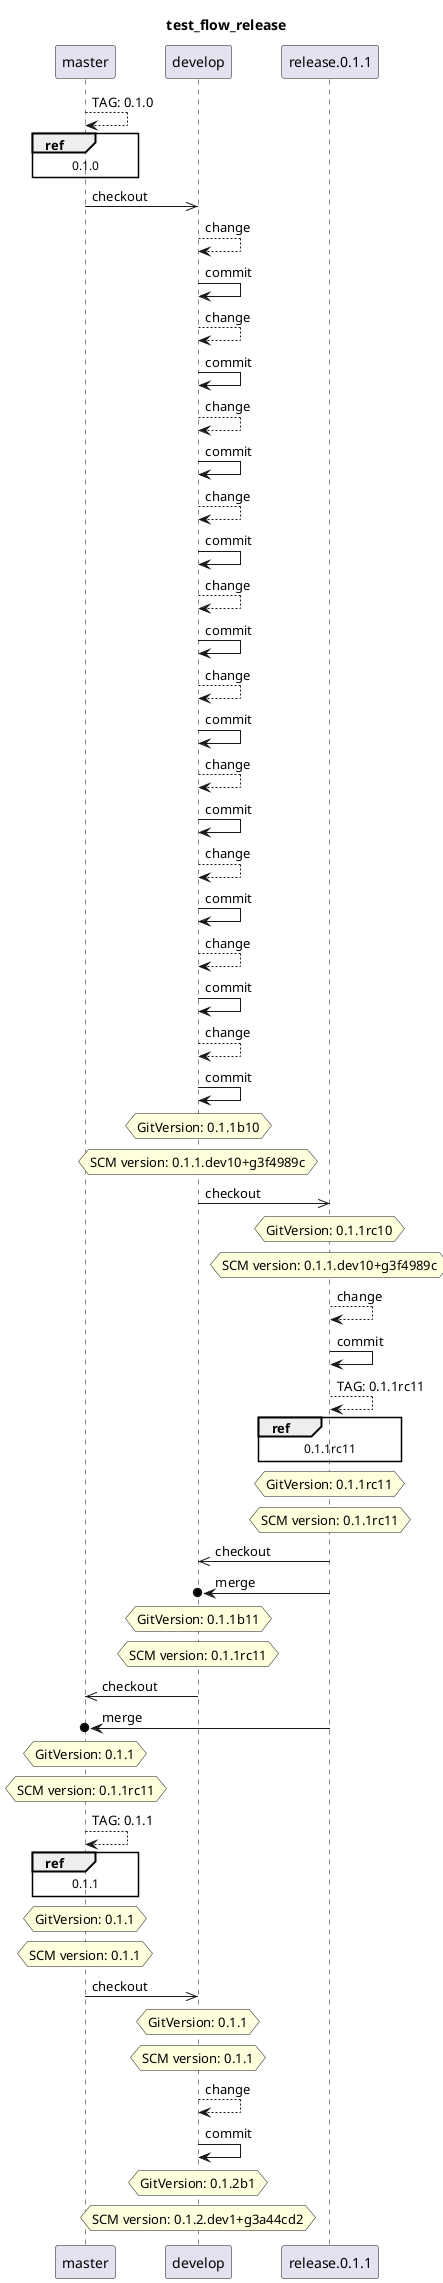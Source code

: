 @startuml
title test_flow_release
skinparam ParticipantPadding 20
skinparam BoxPadding 10
participant master
master --> master: TAG: 0.1.0
ref over master: 0.1.0
master ->> develop: checkout
develop --> develop: change
develop -> develop: commit
develop --> develop: change
develop -> develop: commit
develop --> develop: change
develop -> develop: commit
develop --> develop: change
develop -> develop: commit
develop --> develop: change
develop -> develop: commit
develop --> develop: change
develop -> develop: commit
develop --> develop: change
develop -> develop: commit
develop --> develop: change
develop -> develop: commit
develop --> develop: change
develop -> develop: commit
develop --> develop: change
develop -> develop: commit
hnote over develop: GitVersion: 0.1.1b10
hnote over develop: SCM version: 0.1.1.dev10+g3f4989c
develop ->> release.0.1.1: checkout
hnote over release.0.1.1: GitVersion: 0.1.1rc10
hnote over release.0.1.1: SCM version: 0.1.1.dev10+g3f4989c
release.0.1.1 --> release.0.1.1: change
release.0.1.1 -> release.0.1.1: commit
release.0.1.1 --> release.0.1.1: TAG: 0.1.1rc11
ref over release.0.1.1: 0.1.1rc11
hnote over release.0.1.1: GitVersion: 0.1.1rc11
hnote over release.0.1.1: SCM version: 0.1.1rc11
release.0.1.1 ->> develop: checkout
release.0.1.1 ->o develop: merge
hnote over develop: GitVersion: 0.1.1b11
hnote over develop: SCM version: 0.1.1rc11
develop ->> master: checkout
release.0.1.1 ->o master: merge
hnote over master: GitVersion: 0.1.1
hnote over master: SCM version: 0.1.1rc11
master --> master: TAG: 0.1.1
ref over master: 0.1.1
hnote over master: GitVersion: 0.1.1
hnote over master: SCM version: 0.1.1
master ->> develop: checkout
hnote over develop: GitVersion: 0.1.1
hnote over develop: SCM version: 0.1.1
develop --> develop: change
develop -> develop: commit
hnote over develop: GitVersion: 0.1.2b1
hnote over develop: SCM version: 0.1.2.dev1+g3a44cd2
@enduml
